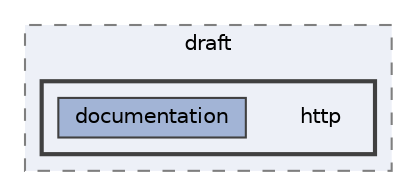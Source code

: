 digraph "/Users/fola/Documents/ArkScript/Ark/lib/modules/draft/http"
{
 // INTERACTIVE_SVG=YES
 // LATEX_PDF_SIZE
  bgcolor="transparent";
  edge [fontname=Helvetica,fontsize=10,labelfontname=Helvetica,labelfontsize=10];
  node [fontname=Helvetica,fontsize=10,shape=box,height=0.2,width=0.4];
  compound=true
  subgraph clusterdir_86d6924905eb73bb4f7fef584020fb23 {
    graph [ bgcolor="#edf0f7", pencolor="grey50", label="draft", fontname=Helvetica,fontsize=10 style="filled,dashed", URL="dir_86d6924905eb73bb4f7fef584020fb23.html",tooltip=""]
  subgraph clusterdir_b459d9d2bf83b8159254cb9f7c9beb15 {
    graph [ bgcolor="#edf0f7", pencolor="grey25", label="", fontname=Helvetica,fontsize=10 style="filled,bold", URL="dir_b459d9d2bf83b8159254cb9f7c9beb15.html",tooltip=""]
    dir_b459d9d2bf83b8159254cb9f7c9beb15 [shape=plaintext, label="http"];
  dir_83b9841c834604318ce2eb7786e46827 [label="documentation", fillcolor="#a2b4d6", color="grey25", style="filled", URL="dir_83b9841c834604318ce2eb7786e46827.html",tooltip=""];
  }
  }
}
